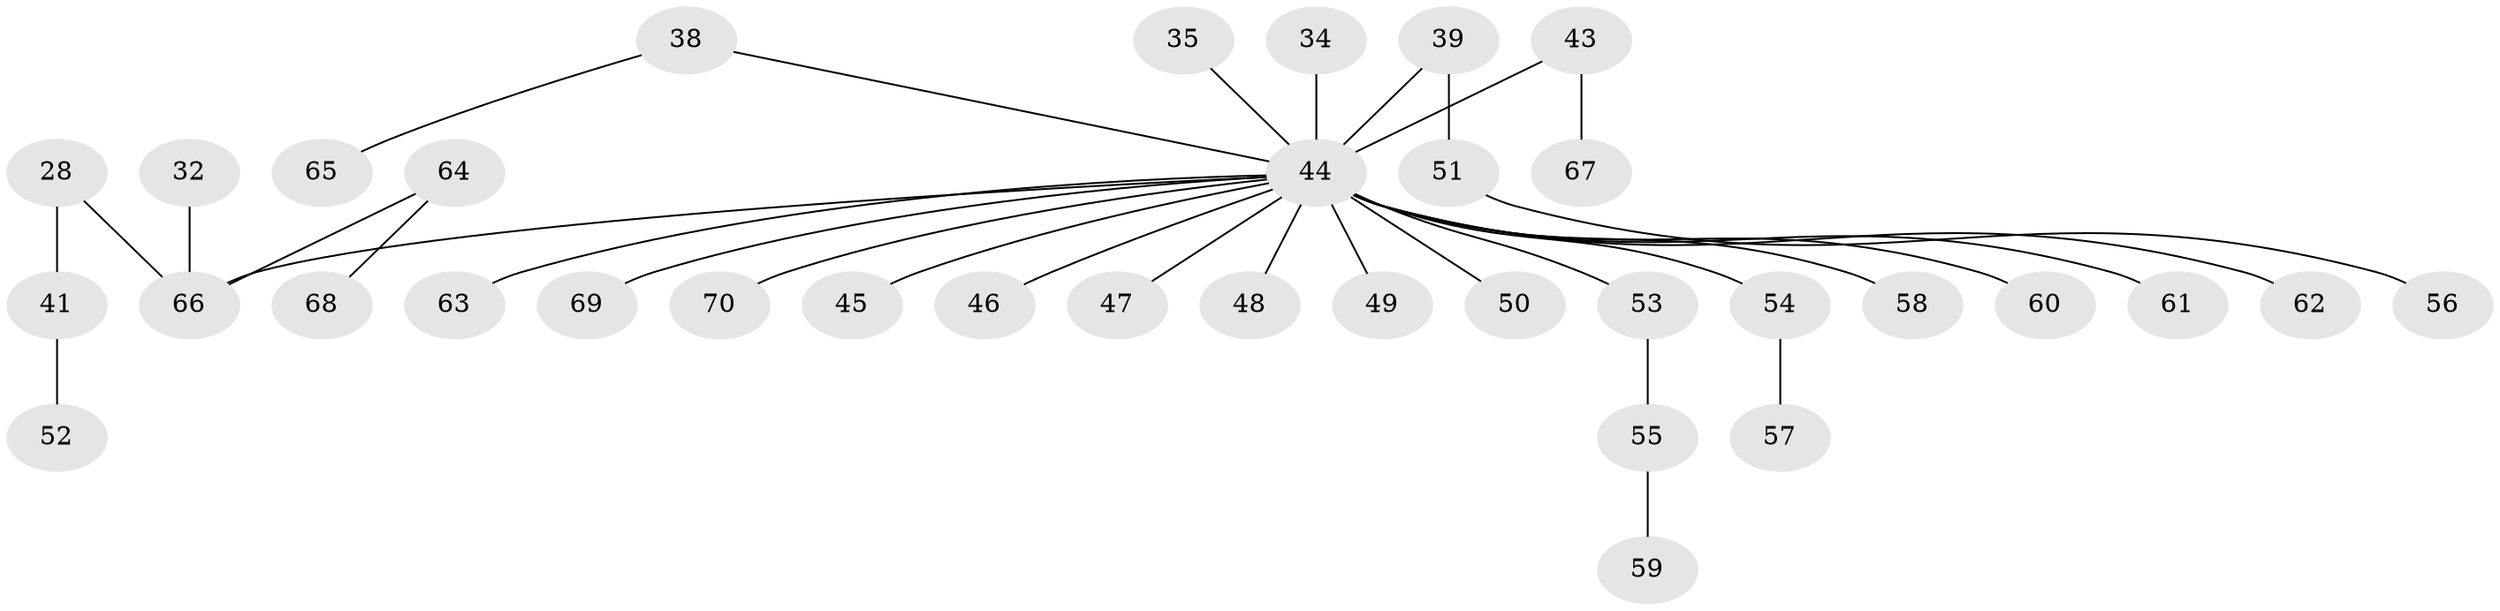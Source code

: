 // original degree distribution, {7: 0.014285714285714285, 3: 0.12857142857142856, 4: 0.05714285714285714, 5: 0.02857142857142857, 2: 0.2714285714285714, 1: 0.4857142857142857, 6: 0.014285714285714285}
// Generated by graph-tools (version 1.1) at 2025/56/03/04/25 21:56:36]
// undirected, 35 vertices, 34 edges
graph export_dot {
graph [start="1"]
  node [color=gray90,style=filled];
  28;
  32 [super="+9"];
  34;
  35;
  38;
  39;
  41;
  43;
  44 [super="+37+18+36+24+22+40+29+30"];
  45;
  46;
  47;
  48;
  49;
  50;
  51;
  52;
  53 [super="+42"];
  54;
  55;
  56;
  57;
  58;
  59;
  60;
  61;
  62;
  63;
  64 [super="+12"];
  65;
  66 [super="+8+23"];
  67;
  68;
  69;
  70;
  28 -- 41;
  28 -- 66;
  32 -- 66;
  34 -- 44;
  35 -- 44;
  38 -- 65;
  38 -- 44;
  39 -- 51;
  39 -- 44;
  41 -- 52;
  43 -- 67;
  43 -- 44;
  44 -- 45;
  44 -- 60;
  44 -- 66;
  44 -- 70;
  44 -- 46;
  44 -- 49;
  44 -- 54;
  44 -- 58;
  44 -- 61;
  44 -- 62;
  44 -- 63;
  44 -- 69;
  44 -- 53;
  44 -- 50;
  44 -- 47;
  44 -- 48;
  51 -- 56;
  53 -- 55;
  54 -- 57;
  55 -- 59;
  64 -- 68;
  64 -- 66;
}
